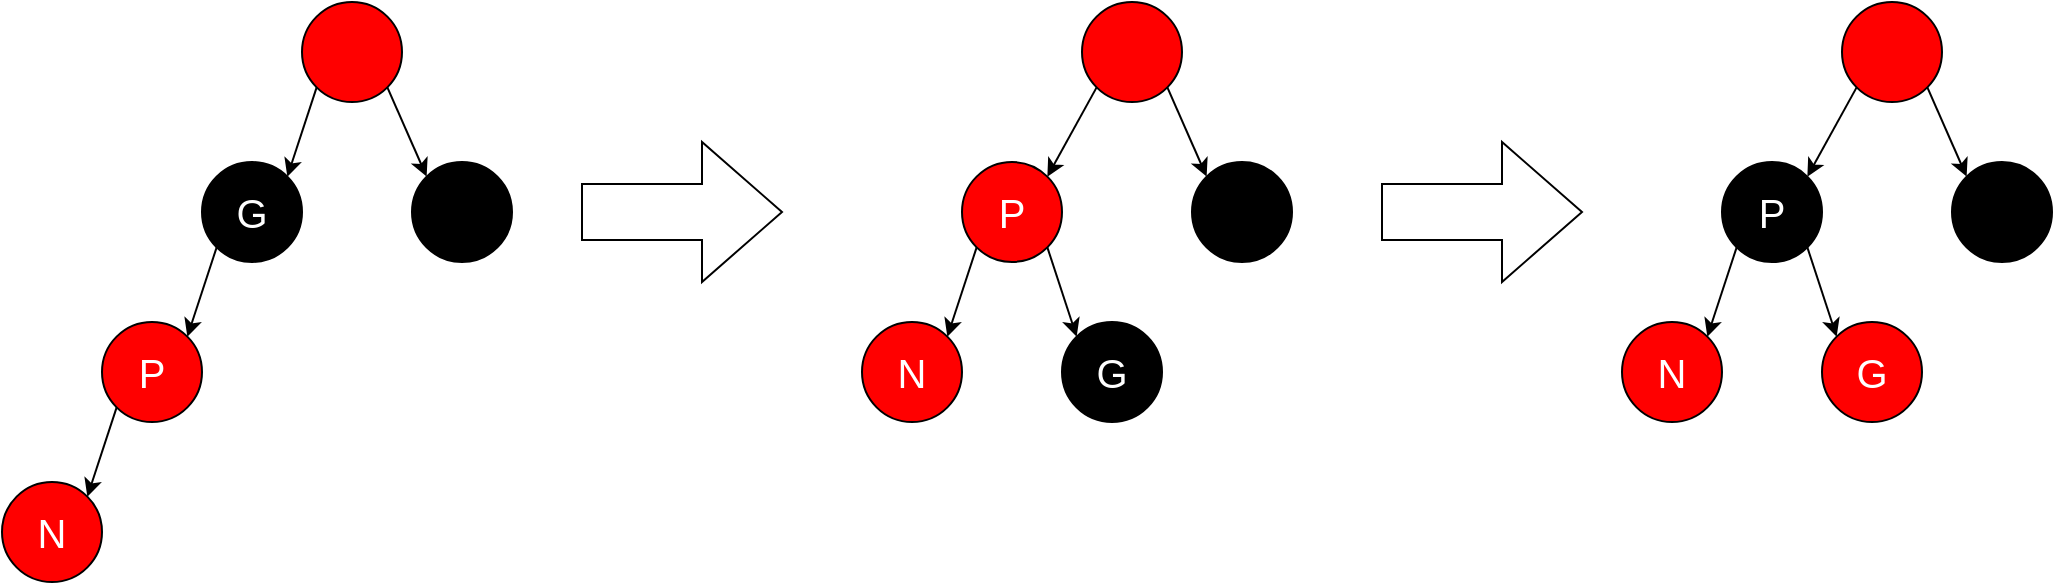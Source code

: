 <mxfile version="20.4.0" type="device"><diagram id="R-cHSDtUfPkVtpVSe-z4" name="Page-1"><mxGraphModel dx="1422" dy="705" grid="1" gridSize="10" guides="1" tooltips="1" connect="1" arrows="1" fold="1" page="1" pageScale="1" pageWidth="850" pageHeight="1100" math="0" shadow="0"><root><mxCell id="0"/><mxCell id="1" parent="0"/><mxCell id="n1B0MFmd508IJaJsGRzu-31" value="" style="html=1;shadow=0;dashed=0;align=center;verticalAlign=middle;shape=mxgraph.arrows2.arrow;dy=0.6;dx=40;notch=0;sketch=0;fontSize=20;fontColor=#FFFFFF;fillColor=#FFFFFF;" vertex="1" parent="1"><mxGeometry x="1120" y="410" width="100" height="70" as="geometry"/></mxCell><mxCell id="n1B0MFmd508IJaJsGRzu-32" value="" style="ellipse;whiteSpace=wrap;html=1;aspect=fixed;fillColor=#000000;" vertex="1" parent="1"><mxGeometry x="1035" y="420" width="50" height="50" as="geometry"/></mxCell><mxCell id="n1B0MFmd508IJaJsGRzu-33" style="edgeStyle=none;rounded=0;orthogonalLoop=1;jettySize=auto;html=1;exitX=0;exitY=1;exitDx=0;exitDy=0;entryX=1;entryY=0;entryDx=0;entryDy=0;fontSize=13;fontColor=#000000;" edge="1" parent="1" source="n1B0MFmd508IJaJsGRzu-35" target="n1B0MFmd508IJaJsGRzu-37"><mxGeometry relative="1" as="geometry"/></mxCell><mxCell id="n1B0MFmd508IJaJsGRzu-34" style="edgeStyle=none;rounded=0;orthogonalLoop=1;jettySize=auto;html=1;exitX=1;exitY=1;exitDx=0;exitDy=0;entryX=0;entryY=0;entryDx=0;entryDy=0;fontSize=20;fontColor=#FFFFFF;" edge="1" parent="1" source="n1B0MFmd508IJaJsGRzu-35" target="n1B0MFmd508IJaJsGRzu-32"><mxGeometry relative="1" as="geometry"/></mxCell><mxCell id="n1B0MFmd508IJaJsGRzu-35" value="" style="ellipse;whiteSpace=wrap;html=1;aspect=fixed;fillColor=#FF0000;" vertex="1" parent="1"><mxGeometry x="980" y="340" width="50" height="50" as="geometry"/></mxCell><mxCell id="n1B0MFmd508IJaJsGRzu-36" style="edgeStyle=none;rounded=0;orthogonalLoop=1;jettySize=auto;html=1;exitX=0;exitY=1;exitDx=0;exitDy=0;entryX=1;entryY=0;entryDx=0;entryDy=0;fontSize=20;fontColor=#FFFFFF;" edge="1" parent="1" source="n1B0MFmd508IJaJsGRzu-37" target="n1B0MFmd508IJaJsGRzu-38"><mxGeometry relative="1" as="geometry"/></mxCell><mxCell id="n1B0MFmd508IJaJsGRzu-37" value="&lt;font color=&quot;#ffffff&quot;&gt;&lt;span style=&quot;font-size: 20px;&quot;&gt;G&lt;/span&gt;&lt;/font&gt;" style="ellipse;whiteSpace=wrap;html=1;aspect=fixed;fillColor=#000000;" vertex="1" parent="1"><mxGeometry x="930" y="420" width="50" height="50" as="geometry"/></mxCell><mxCell id="n1B0MFmd508IJaJsGRzu-40" style="edgeStyle=none;rounded=0;orthogonalLoop=1;jettySize=auto;html=1;exitX=0;exitY=1;exitDx=0;exitDy=0;entryX=1;entryY=0;entryDx=0;entryDy=0;fontSize=20;fontColor=#FFFFFF;" edge="1" parent="1" source="n1B0MFmd508IJaJsGRzu-38" target="n1B0MFmd508IJaJsGRzu-39"><mxGeometry relative="1" as="geometry"/></mxCell><mxCell id="n1B0MFmd508IJaJsGRzu-38" value="&lt;font color=&quot;#ffffff&quot; style=&quot;font-size: 20px;&quot;&gt;P&lt;/font&gt;" style="ellipse;whiteSpace=wrap;html=1;aspect=fixed;fillColor=#FF0000;" vertex="1" parent="1"><mxGeometry x="880" y="500" width="50" height="50" as="geometry"/></mxCell><mxCell id="n1B0MFmd508IJaJsGRzu-39" value="&lt;font color=&quot;#ffffff&quot; style=&quot;font-size: 20px;&quot;&gt;N&lt;/font&gt;" style="ellipse;whiteSpace=wrap;html=1;aspect=fixed;fillColor=#FF0000;" vertex="1" parent="1"><mxGeometry x="830" y="580" width="50" height="50" as="geometry"/></mxCell><mxCell id="n1B0MFmd508IJaJsGRzu-41" value="" style="ellipse;whiteSpace=wrap;html=1;aspect=fixed;fillColor=#000000;" vertex="1" parent="1"><mxGeometry x="1425" y="420" width="50" height="50" as="geometry"/></mxCell><mxCell id="n1B0MFmd508IJaJsGRzu-43" style="edgeStyle=none;rounded=0;orthogonalLoop=1;jettySize=auto;html=1;exitX=1;exitY=1;exitDx=0;exitDy=0;entryX=0;entryY=0;entryDx=0;entryDy=0;fontSize=20;fontColor=#FFFFFF;" edge="1" parent="1" source="n1B0MFmd508IJaJsGRzu-44" target="n1B0MFmd508IJaJsGRzu-41"><mxGeometry relative="1" as="geometry"/></mxCell><mxCell id="n1B0MFmd508IJaJsGRzu-51" style="edgeStyle=none;rounded=0;orthogonalLoop=1;jettySize=auto;html=1;exitX=0;exitY=1;exitDx=0;exitDy=0;entryX=1;entryY=0;entryDx=0;entryDy=0;fontSize=20;fontColor=#FFFFFF;" edge="1" parent="1" source="n1B0MFmd508IJaJsGRzu-44" target="n1B0MFmd508IJaJsGRzu-48"><mxGeometry relative="1" as="geometry"/></mxCell><mxCell id="n1B0MFmd508IJaJsGRzu-44" value="" style="ellipse;whiteSpace=wrap;html=1;aspect=fixed;fillColor=#FF0000;" vertex="1" parent="1"><mxGeometry x="1370" y="340" width="50" height="50" as="geometry"/></mxCell><mxCell id="n1B0MFmd508IJaJsGRzu-46" value="&lt;font color=&quot;#ffffff&quot;&gt;&lt;span style=&quot;font-size: 20px;&quot;&gt;G&lt;/span&gt;&lt;/font&gt;" style="ellipse;whiteSpace=wrap;html=1;aspect=fixed;fillColor=#000000;" vertex="1" parent="1"><mxGeometry x="1360" y="500" width="50" height="50" as="geometry"/></mxCell><mxCell id="n1B0MFmd508IJaJsGRzu-47" style="edgeStyle=none;rounded=0;orthogonalLoop=1;jettySize=auto;html=1;exitX=0;exitY=1;exitDx=0;exitDy=0;entryX=1;entryY=0;entryDx=0;entryDy=0;fontSize=20;fontColor=#FFFFFF;" edge="1" parent="1" source="n1B0MFmd508IJaJsGRzu-48" target="n1B0MFmd508IJaJsGRzu-49"><mxGeometry relative="1" as="geometry"/></mxCell><mxCell id="n1B0MFmd508IJaJsGRzu-50" style="edgeStyle=none;rounded=0;orthogonalLoop=1;jettySize=auto;html=1;exitX=1;exitY=1;exitDx=0;exitDy=0;entryX=0;entryY=0;entryDx=0;entryDy=0;fontSize=20;fontColor=#FFFFFF;" edge="1" parent="1" source="n1B0MFmd508IJaJsGRzu-48" target="n1B0MFmd508IJaJsGRzu-46"><mxGeometry relative="1" as="geometry"/></mxCell><mxCell id="n1B0MFmd508IJaJsGRzu-48" value="&lt;font color=&quot;#ffffff&quot; style=&quot;font-size: 20px;&quot;&gt;P&lt;/font&gt;" style="ellipse;whiteSpace=wrap;html=1;aspect=fixed;fillColor=#FF0000;" vertex="1" parent="1"><mxGeometry x="1310" y="420" width="50" height="50" as="geometry"/></mxCell><mxCell id="n1B0MFmd508IJaJsGRzu-49" value="&lt;font color=&quot;#ffffff&quot; style=&quot;font-size: 20px;&quot;&gt;N&lt;/font&gt;" style="ellipse;whiteSpace=wrap;html=1;aspect=fixed;fillColor=#FF0000;" vertex="1" parent="1"><mxGeometry x="1260" y="500" width="50" height="50" as="geometry"/></mxCell><mxCell id="n1B0MFmd508IJaJsGRzu-52" value="" style="html=1;shadow=0;dashed=0;align=center;verticalAlign=middle;shape=mxgraph.arrows2.arrow;dy=0.6;dx=40;notch=0;sketch=0;fontSize=20;fontColor=#FFFFFF;fillColor=#FFFFFF;" vertex="1" parent="1"><mxGeometry x="1520" y="410" width="100" height="70" as="geometry"/></mxCell><mxCell id="n1B0MFmd508IJaJsGRzu-53" value="" style="ellipse;whiteSpace=wrap;html=1;aspect=fixed;fillColor=#000000;" vertex="1" parent="1"><mxGeometry x="1805" y="420" width="50" height="50" as="geometry"/></mxCell><mxCell id="n1B0MFmd508IJaJsGRzu-54" style="edgeStyle=none;rounded=0;orthogonalLoop=1;jettySize=auto;html=1;exitX=1;exitY=1;exitDx=0;exitDy=0;entryX=0;entryY=0;entryDx=0;entryDy=0;fontSize=20;fontColor=#FFFFFF;" edge="1" parent="1" source="n1B0MFmd508IJaJsGRzu-56" target="n1B0MFmd508IJaJsGRzu-53"><mxGeometry relative="1" as="geometry"/></mxCell><mxCell id="n1B0MFmd508IJaJsGRzu-55" style="edgeStyle=none;rounded=0;orthogonalLoop=1;jettySize=auto;html=1;exitX=0;exitY=1;exitDx=0;exitDy=0;entryX=1;entryY=0;entryDx=0;entryDy=0;fontSize=20;fontColor=#FFFFFF;" edge="1" parent="1" source="n1B0MFmd508IJaJsGRzu-56" target="n1B0MFmd508IJaJsGRzu-60"><mxGeometry relative="1" as="geometry"/></mxCell><mxCell id="n1B0MFmd508IJaJsGRzu-56" value="" style="ellipse;whiteSpace=wrap;html=1;aspect=fixed;fillColor=#FF0000;" vertex="1" parent="1"><mxGeometry x="1750" y="340" width="50" height="50" as="geometry"/></mxCell><mxCell id="n1B0MFmd508IJaJsGRzu-57" value="&lt;font color=&quot;#ffffff&quot;&gt;&lt;span style=&quot;font-size: 20px;&quot;&gt;G&lt;/span&gt;&lt;/font&gt;" style="ellipse;whiteSpace=wrap;html=1;aspect=fixed;fillColor=#FF0000;" vertex="1" parent="1"><mxGeometry x="1740" y="500" width="50" height="50" as="geometry"/></mxCell><mxCell id="n1B0MFmd508IJaJsGRzu-58" style="edgeStyle=none;rounded=0;orthogonalLoop=1;jettySize=auto;html=1;exitX=0;exitY=1;exitDx=0;exitDy=0;entryX=1;entryY=0;entryDx=0;entryDy=0;fontSize=20;fontColor=#FFFFFF;" edge="1" parent="1" source="n1B0MFmd508IJaJsGRzu-60" target="n1B0MFmd508IJaJsGRzu-61"><mxGeometry relative="1" as="geometry"/></mxCell><mxCell id="n1B0MFmd508IJaJsGRzu-59" style="edgeStyle=none;rounded=0;orthogonalLoop=1;jettySize=auto;html=1;exitX=1;exitY=1;exitDx=0;exitDy=0;entryX=0;entryY=0;entryDx=0;entryDy=0;fontSize=20;fontColor=#FFFFFF;" edge="1" parent="1" source="n1B0MFmd508IJaJsGRzu-60" target="n1B0MFmd508IJaJsGRzu-57"><mxGeometry relative="1" as="geometry"/></mxCell><mxCell id="n1B0MFmd508IJaJsGRzu-60" value="&lt;font color=&quot;#ffffff&quot; style=&quot;font-size: 20px;&quot;&gt;P&lt;/font&gt;" style="ellipse;whiteSpace=wrap;html=1;aspect=fixed;fillColor=#000000;" vertex="1" parent="1"><mxGeometry x="1690" y="420" width="50" height="50" as="geometry"/></mxCell><mxCell id="n1B0MFmd508IJaJsGRzu-61" value="&lt;font color=&quot;#ffffff&quot; style=&quot;font-size: 20px;&quot;&gt;N&lt;/font&gt;" style="ellipse;whiteSpace=wrap;html=1;aspect=fixed;fillColor=#FF0000;" vertex="1" parent="1"><mxGeometry x="1640" y="500" width="50" height="50" as="geometry"/></mxCell></root></mxGraphModel></diagram></mxfile>